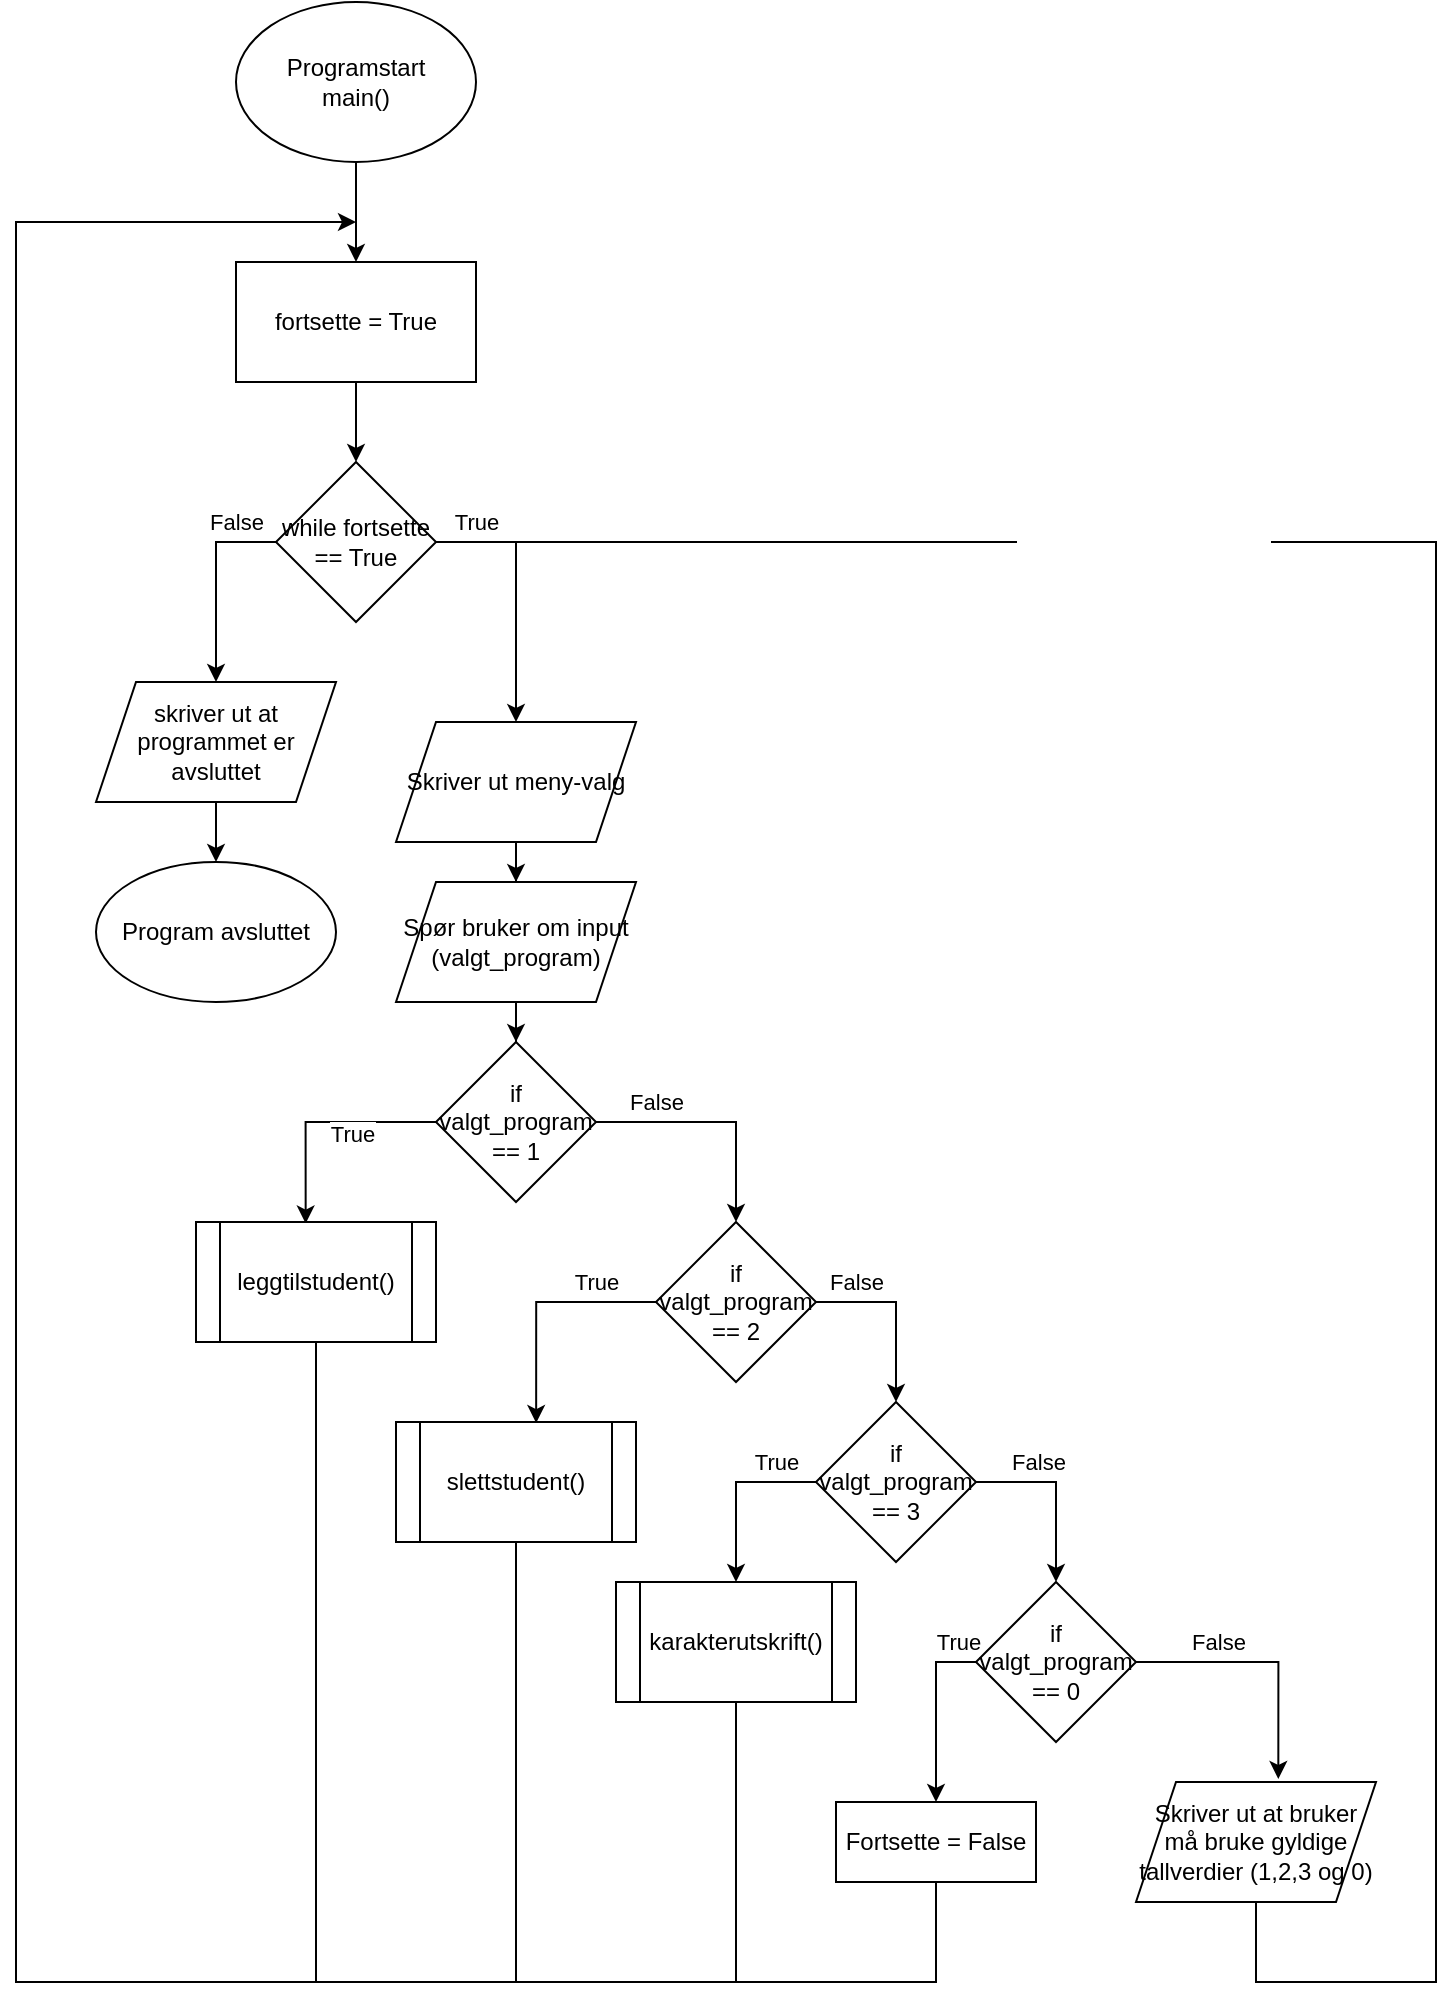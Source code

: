 <mxfile version="13.8.5" type="device"><diagram id="RKC_JboDrGthgQvPQukR" name="Page-1"><mxGraphModel dx="1395" dy="804" grid="1" gridSize="10" guides="1" tooltips="1" connect="1" arrows="1" fold="1" page="1" pageScale="1" pageWidth="827" pageHeight="1169" math="0" shadow="0"><root><mxCell id="0"/><mxCell id="1" parent="0"/><mxCell id="DIHl6e0GFjHtmA6AIddm-8" style="edgeStyle=orthogonalEdgeStyle;rounded=0;orthogonalLoop=1;jettySize=auto;html=1;" edge="1" parent="1" source="DIHl6e0GFjHtmA6AIddm-1" target="DIHl6e0GFjHtmA6AIddm-2"><mxGeometry relative="1" as="geometry"/></mxCell><mxCell id="DIHl6e0GFjHtmA6AIddm-1" value="Programstart&lt;br&gt;main()" style="ellipse;whiteSpace=wrap;html=1;" vertex="1" parent="1"><mxGeometry x="160" y="50" width="120" height="80" as="geometry"/></mxCell><mxCell id="DIHl6e0GFjHtmA6AIddm-7" style="edgeStyle=orthogonalEdgeStyle;rounded=0;orthogonalLoop=1;jettySize=auto;html=1;entryX=0.5;entryY=0;entryDx=0;entryDy=0;" edge="1" parent="1" source="DIHl6e0GFjHtmA6AIddm-2" target="DIHl6e0GFjHtmA6AIddm-3"><mxGeometry relative="1" as="geometry"/></mxCell><mxCell id="DIHl6e0GFjHtmA6AIddm-2" value="fortsette = True" style="rounded=0;whiteSpace=wrap;html=1;" vertex="1" parent="1"><mxGeometry x="160" y="180" width="120" height="60" as="geometry"/></mxCell><mxCell id="DIHl6e0GFjHtmA6AIddm-9" style="edgeStyle=orthogonalEdgeStyle;rounded=0;orthogonalLoop=1;jettySize=auto;html=1;entryX=0.5;entryY=0;entryDx=0;entryDy=0;exitX=1;exitY=0.5;exitDx=0;exitDy=0;" edge="1" parent="1" source="DIHl6e0GFjHtmA6AIddm-3" target="DIHl6e0GFjHtmA6AIddm-4"><mxGeometry relative="1" as="geometry"><mxPoint x="300" y="320" as="sourcePoint"/></mxGeometry></mxCell><mxCell id="DIHl6e0GFjHtmA6AIddm-29" value="True" style="edgeLabel;html=1;align=center;verticalAlign=middle;resizable=0;points=[];" vertex="1" connectable="0" parent="DIHl6e0GFjHtmA6AIddm-9"><mxGeometry x="-0.482" relative="1" as="geometry"><mxPoint x="-13.33" y="-10" as="offset"/></mxGeometry></mxCell><mxCell id="DIHl6e0GFjHtmA6AIddm-41" style="edgeStyle=orthogonalEdgeStyle;rounded=0;orthogonalLoop=1;jettySize=auto;html=1;entryX=0.5;entryY=0;entryDx=0;entryDy=0;endArrow=classic;endFill=1;exitX=0;exitY=0.5;exitDx=0;exitDy=0;" edge="1" parent="1" source="DIHl6e0GFjHtmA6AIddm-3" target="DIHl6e0GFjHtmA6AIddm-31"><mxGeometry relative="1" as="geometry"/></mxCell><mxCell id="DIHl6e0GFjHtmA6AIddm-45" value="False" style="edgeLabel;html=1;align=center;verticalAlign=middle;resizable=0;points=[];" vertex="1" connectable="0" parent="DIHl6e0GFjHtmA6AIddm-41"><mxGeometry x="0.01" y="1" relative="1" as="geometry"><mxPoint x="9" y="-30.83" as="offset"/></mxGeometry></mxCell><mxCell id="DIHl6e0GFjHtmA6AIddm-3" value="while fortsette&lt;br&gt;== True" style="rhombus;whiteSpace=wrap;html=1;" vertex="1" parent="1"><mxGeometry x="180" y="280" width="80" height="80" as="geometry"/></mxCell><mxCell id="DIHl6e0GFjHtmA6AIddm-10" style="edgeStyle=orthogonalEdgeStyle;rounded=0;orthogonalLoop=1;jettySize=auto;html=1;entryX=0.5;entryY=0;entryDx=0;entryDy=0;" edge="1" parent="1" source="DIHl6e0GFjHtmA6AIddm-4" target="DIHl6e0GFjHtmA6AIddm-5"><mxGeometry relative="1" as="geometry"/></mxCell><mxCell id="DIHl6e0GFjHtmA6AIddm-4" value="Skriver ut meny-valg" style="shape=parallelogram;perimeter=parallelogramPerimeter;whiteSpace=wrap;html=1;fixedSize=1;" vertex="1" parent="1"><mxGeometry x="240" y="410" width="120" height="60" as="geometry"/></mxCell><mxCell id="DIHl6e0GFjHtmA6AIddm-11" style="edgeStyle=orthogonalEdgeStyle;rounded=0;orthogonalLoop=1;jettySize=auto;html=1;entryX=0.5;entryY=0;entryDx=0;entryDy=0;" edge="1" parent="1" source="DIHl6e0GFjHtmA6AIddm-5" target="DIHl6e0GFjHtmA6AIddm-6"><mxGeometry relative="1" as="geometry"/></mxCell><mxCell id="DIHl6e0GFjHtmA6AIddm-5" value="Spør bruker om input (valgt_program)" style="shape=parallelogram;perimeter=parallelogramPerimeter;whiteSpace=wrap;html=1;fixedSize=1;" vertex="1" parent="1"><mxGeometry x="240" y="490" width="120" height="60" as="geometry"/></mxCell><mxCell id="DIHl6e0GFjHtmA6AIddm-13" style="edgeStyle=orthogonalEdgeStyle;rounded=0;orthogonalLoop=1;jettySize=auto;html=1;entryX=0.457;entryY=0.013;entryDx=0;entryDy=0;entryPerimeter=0;" edge="1" parent="1" source="DIHl6e0GFjHtmA6AIddm-6" target="DIHl6e0GFjHtmA6AIddm-12"><mxGeometry relative="1" as="geometry"><Array as="points"><mxPoint x="300" y="610"/><mxPoint x="195" y="610"/></Array></mxGeometry></mxCell><mxCell id="DIHl6e0GFjHtmA6AIddm-14" value="True" style="edgeLabel;html=1;align=center;verticalAlign=middle;resizable=0;points=[];" vertex="1" connectable="0" parent="DIHl6e0GFjHtmA6AIddm-13"><mxGeometry x="0.373" y="-1" relative="1" as="geometry"><mxPoint x="24.31" y="-9.03" as="offset"/></mxGeometry></mxCell><mxCell id="DIHl6e0GFjHtmA6AIddm-16" style="edgeStyle=orthogonalEdgeStyle;rounded=0;orthogonalLoop=1;jettySize=auto;html=1;entryX=0.5;entryY=0;entryDx=0;entryDy=0;exitX=1;exitY=0.5;exitDx=0;exitDy=0;" edge="1" parent="1" source="DIHl6e0GFjHtmA6AIddm-6" target="DIHl6e0GFjHtmA6AIddm-15"><mxGeometry relative="1" as="geometry"><Array as="points"><mxPoint x="410" y="610"/></Array></mxGeometry></mxCell><mxCell id="DIHl6e0GFjHtmA6AIddm-17" value="False" style="edgeLabel;html=1;align=center;verticalAlign=middle;resizable=0;points=[];" vertex="1" connectable="0" parent="DIHl6e0GFjHtmA6AIddm-16"><mxGeometry x="-0.729" y="1" relative="1" as="geometry"><mxPoint x="13.43" y="-9.01" as="offset"/></mxGeometry></mxCell><mxCell id="DIHl6e0GFjHtmA6AIddm-6" value="if valgt_program == 1" style="rhombus;whiteSpace=wrap;html=1;" vertex="1" parent="1"><mxGeometry x="260" y="570" width="80" height="80" as="geometry"/></mxCell><mxCell id="DIHl6e0GFjHtmA6AIddm-36" style="edgeStyle=orthogonalEdgeStyle;rounded=0;orthogonalLoop=1;jettySize=auto;html=1;endArrow=none;endFill=0;" edge="1" parent="1" source="DIHl6e0GFjHtmA6AIddm-12"><mxGeometry relative="1" as="geometry"><mxPoint x="200" y="1040" as="targetPoint"/></mxGeometry></mxCell><mxCell id="DIHl6e0GFjHtmA6AIddm-12" value="leggtilstudent()" style="shape=process;whiteSpace=wrap;html=1;backgroundOutline=1;" vertex="1" parent="1"><mxGeometry x="140" y="660" width="120" height="60" as="geometry"/></mxCell><mxCell id="DIHl6e0GFjHtmA6AIddm-20" style="edgeStyle=orthogonalEdgeStyle;rounded=0;orthogonalLoop=1;jettySize=auto;html=1;entryX=0.584;entryY=0.009;entryDx=0;entryDy=0;entryPerimeter=0;exitX=0;exitY=0.5;exitDx=0;exitDy=0;" edge="1" parent="1" source="DIHl6e0GFjHtmA6AIddm-15" target="DIHl6e0GFjHtmA6AIddm-18"><mxGeometry relative="1" as="geometry"><mxPoint x="301" y="750" as="targetPoint"/><Array as="points"><mxPoint x="310" y="700"/></Array></mxGeometry></mxCell><mxCell id="DIHl6e0GFjHtmA6AIddm-22" value="True" style="edgeLabel;html=1;align=center;verticalAlign=middle;resizable=0;points=[];" vertex="1" connectable="0" parent="DIHl6e0GFjHtmA6AIddm-20"><mxGeometry x="-0.442" relative="1" as="geometry"><mxPoint x="3.6" y="-10" as="offset"/></mxGeometry></mxCell><mxCell id="DIHl6e0GFjHtmA6AIddm-21" style="edgeStyle=orthogonalEdgeStyle;rounded=0;orthogonalLoop=1;jettySize=auto;html=1;entryX=0.5;entryY=0;entryDx=0;entryDy=0;exitX=1;exitY=0.5;exitDx=0;exitDy=0;" edge="1" parent="1" source="DIHl6e0GFjHtmA6AIddm-15" target="DIHl6e0GFjHtmA6AIddm-19"><mxGeometry relative="1" as="geometry"/></mxCell><mxCell id="DIHl6e0GFjHtmA6AIddm-23" value="False" style="edgeLabel;html=1;align=center;verticalAlign=middle;resizable=0;points=[];" vertex="1" connectable="0" parent="DIHl6e0GFjHtmA6AIddm-21"><mxGeometry x="-0.707" y="1" relative="1" as="geometry"><mxPoint x="6.8" y="-9" as="offset"/></mxGeometry></mxCell><mxCell id="DIHl6e0GFjHtmA6AIddm-15" value="if valgt_program == 2" style="rhombus;whiteSpace=wrap;html=1;" vertex="1" parent="1"><mxGeometry x="370" y="660" width="80" height="80" as="geometry"/></mxCell><mxCell id="DIHl6e0GFjHtmA6AIddm-35" style="edgeStyle=orthogonalEdgeStyle;rounded=0;orthogonalLoop=1;jettySize=auto;html=1;endArrow=none;endFill=0;" edge="1" parent="1" source="DIHl6e0GFjHtmA6AIddm-18"><mxGeometry relative="1" as="geometry"><mxPoint x="300" y="1040" as="targetPoint"/></mxGeometry></mxCell><mxCell id="DIHl6e0GFjHtmA6AIddm-18" value="slettstudent()" style="shape=process;whiteSpace=wrap;html=1;backgroundOutline=1;" vertex="1" parent="1"><mxGeometry x="240" y="760" width="120" height="60" as="geometry"/></mxCell><mxCell id="DIHl6e0GFjHtmA6AIddm-25" style="edgeStyle=orthogonalEdgeStyle;rounded=0;orthogonalLoop=1;jettySize=auto;html=1;entryX=0.5;entryY=0;entryDx=0;entryDy=0;exitX=0;exitY=0.5;exitDx=0;exitDy=0;" edge="1" parent="1" source="DIHl6e0GFjHtmA6AIddm-19" target="DIHl6e0GFjHtmA6AIddm-24"><mxGeometry relative="1" as="geometry"><Array as="points"><mxPoint x="410" y="790"/></Array></mxGeometry></mxCell><mxCell id="DIHl6e0GFjHtmA6AIddm-26" value="True" style="edgeLabel;html=1;align=center;verticalAlign=middle;resizable=0;points=[];" vertex="1" connectable="0" parent="DIHl6e0GFjHtmA6AIddm-25"><mxGeometry x="-0.484" relative="1" as="geometry"><mxPoint x="3.2" y="-10" as="offset"/></mxGeometry></mxCell><mxCell id="DIHl6e0GFjHtmA6AIddm-28" style="edgeStyle=orthogonalEdgeStyle;rounded=0;orthogonalLoop=1;jettySize=auto;html=1;entryX=0.5;entryY=0;entryDx=0;entryDy=0;exitX=1;exitY=0.5;exitDx=0;exitDy=0;" edge="1" parent="1" source="DIHl6e0GFjHtmA6AIddm-19" target="DIHl6e0GFjHtmA6AIddm-27"><mxGeometry relative="1" as="geometry"/></mxCell><mxCell id="DIHl6e0GFjHtmA6AIddm-44" value="False" style="edgeLabel;html=1;align=center;verticalAlign=middle;resizable=0;points=[];" vertex="1" connectable="0" parent="DIHl6e0GFjHtmA6AIddm-28"><mxGeometry x="-0.27" y="1" relative="1" as="geometry"><mxPoint x="-2.5" y="-9" as="offset"/></mxGeometry></mxCell><mxCell id="DIHl6e0GFjHtmA6AIddm-19" value="if valgt_program == 3" style="rhombus;whiteSpace=wrap;html=1;" vertex="1" parent="1"><mxGeometry x="450" y="750" width="80" height="80" as="geometry"/></mxCell><mxCell id="DIHl6e0GFjHtmA6AIddm-24" value="karakterutskrift()" style="shape=process;whiteSpace=wrap;html=1;backgroundOutline=1;" vertex="1" parent="1"><mxGeometry x="350" y="840" width="120" height="60" as="geometry"/></mxCell><mxCell id="DIHl6e0GFjHtmA6AIddm-32" style="edgeStyle=orthogonalEdgeStyle;rounded=0;orthogonalLoop=1;jettySize=auto;html=1;entryX=0.5;entryY=0;entryDx=0;entryDy=0;" edge="1" parent="1" source="DIHl6e0GFjHtmA6AIddm-27" target="DIHl6e0GFjHtmA6AIddm-30"><mxGeometry relative="1" as="geometry"><Array as="points"><mxPoint x="510" y="880"/></Array></mxGeometry></mxCell><mxCell id="DIHl6e0GFjHtmA6AIddm-52" value="True" style="edgeLabel;html=1;align=center;verticalAlign=middle;resizable=0;points=[];" vertex="1" connectable="0" parent="DIHl6e0GFjHtmA6AIddm-32"><mxGeometry x="-0.674" y="-1" relative="1" as="geometry"><mxPoint x="5" y="-9" as="offset"/></mxGeometry></mxCell><mxCell id="DIHl6e0GFjHtmA6AIddm-49" style="edgeStyle=orthogonalEdgeStyle;rounded=0;orthogonalLoop=1;jettySize=auto;html=1;endArrow=classic;endFill=1;entryX=0.593;entryY=-0.025;entryDx=0;entryDy=0;entryPerimeter=0;" edge="1" parent="1" source="DIHl6e0GFjHtmA6AIddm-27" target="DIHl6e0GFjHtmA6AIddm-47"><mxGeometry relative="1" as="geometry"><mxPoint x="710" y="880" as="targetPoint"/><Array as="points"><mxPoint x="681" y="880"/></Array></mxGeometry></mxCell><mxCell id="DIHl6e0GFjHtmA6AIddm-53" value="False" style="edgeLabel;html=1;align=center;verticalAlign=middle;resizable=0;points=[];" vertex="1" connectable="0" parent="DIHl6e0GFjHtmA6AIddm-49"><mxGeometry x="-0.648" y="1" relative="1" as="geometry"><mxPoint x="17.5" y="-9" as="offset"/></mxGeometry></mxCell><mxCell id="DIHl6e0GFjHtmA6AIddm-27" value="if valgt_program == 0" style="rhombus;whiteSpace=wrap;html=1;" vertex="1" parent="1"><mxGeometry x="530" y="840" width="80" height="80" as="geometry"/></mxCell><mxCell id="DIHl6e0GFjHtmA6AIddm-43" style="edgeStyle=orthogonalEdgeStyle;rounded=0;orthogonalLoop=1;jettySize=auto;html=1;endArrow=classic;endFill=1;" edge="1" parent="1" source="DIHl6e0GFjHtmA6AIddm-30"><mxGeometry relative="1" as="geometry"><mxPoint x="220" y="160" as="targetPoint"/><Array as="points"><mxPoint x="510" y="1040"/><mxPoint x="50" y="1040"/></Array></mxGeometry></mxCell><mxCell id="DIHl6e0GFjHtmA6AIddm-30" value="Fortsette = False" style="rounded=0;whiteSpace=wrap;html=1;" vertex="1" parent="1"><mxGeometry x="460" y="950" width="100" height="40" as="geometry"/></mxCell><mxCell id="DIHl6e0GFjHtmA6AIddm-42" style="edgeStyle=orthogonalEdgeStyle;rounded=0;orthogonalLoop=1;jettySize=auto;html=1;entryX=0.5;entryY=0;entryDx=0;entryDy=0;endArrow=classic;endFill=1;" edge="1" parent="1" source="DIHl6e0GFjHtmA6AIddm-31" target="DIHl6e0GFjHtmA6AIddm-39"><mxGeometry relative="1" as="geometry"/></mxCell><mxCell id="DIHl6e0GFjHtmA6AIddm-31" value="skriver ut at programmet er avsluttet" style="shape=parallelogram;perimeter=parallelogramPerimeter;whiteSpace=wrap;html=1;fixedSize=1;" vertex="1" parent="1"><mxGeometry x="90" y="390" width="120" height="60" as="geometry"/></mxCell><mxCell id="DIHl6e0GFjHtmA6AIddm-39" value="Program avsluttet" style="ellipse;whiteSpace=wrap;html=1;" vertex="1" parent="1"><mxGeometry x="90" y="480" width="120" height="70" as="geometry"/></mxCell><mxCell id="DIHl6e0GFjHtmA6AIddm-51" style="edgeStyle=orthogonalEdgeStyle;rounded=0;orthogonalLoop=1;jettySize=auto;html=1;endArrow=none;endFill=0;" edge="1" parent="1" source="DIHl6e0GFjHtmA6AIddm-47"><mxGeometry relative="1" as="geometry"><mxPoint x="300" y="320" as="targetPoint"/><Array as="points"><mxPoint x="670" y="1040"/><mxPoint x="760" y="1040"/><mxPoint x="760" y="320"/></Array></mxGeometry></mxCell><mxCell id="DIHl6e0GFjHtmA6AIddm-47" value="Skriver ut at bruker må bruke gyldige tallverdier (1,2,3 og 0)" style="shape=parallelogram;perimeter=parallelogramPerimeter;whiteSpace=wrap;html=1;fixedSize=1;" vertex="1" parent="1"><mxGeometry x="610" y="940" width="120" height="60" as="geometry"/></mxCell><mxCell id="DIHl6e0GFjHtmA6AIddm-54" value="" style="endArrow=none;html=1;entryX=0.5;entryY=1;entryDx=0;entryDy=0;" edge="1" parent="1" target="DIHl6e0GFjHtmA6AIddm-24"><mxGeometry width="50" height="50" relative="1" as="geometry"><mxPoint x="410" y="1040" as="sourcePoint"/><mxPoint x="410" y="960" as="targetPoint"/></mxGeometry></mxCell></root></mxGraphModel></diagram></mxfile>